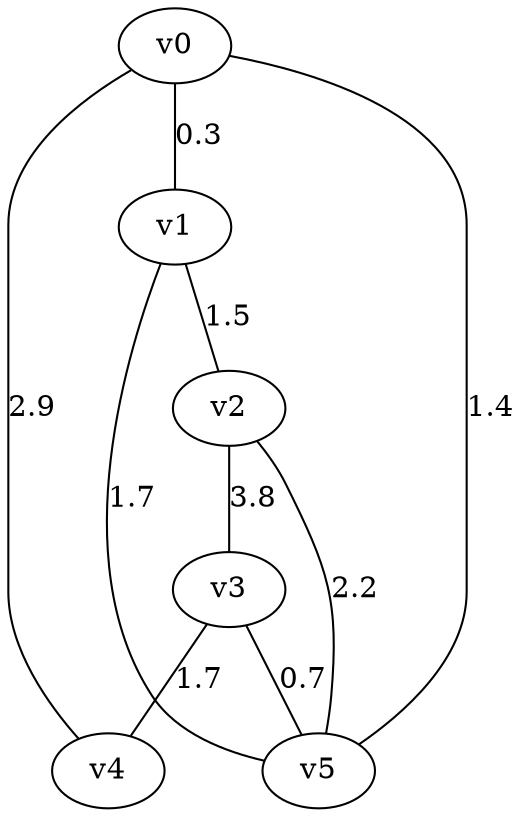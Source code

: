 graph g {
    v0 -- v1 [label=0.3];
    v1 -- v2 [label=1.5];
    v2 -- v3 [label=3.8];
    v3 -- v4 [label=1.7];
    v0 -- v5 [label=1.4];
    v1 -- v5 [label=1.7];
    v2 -- v5 [label=2.2];
    v3 -- v5 [label=0.7];
    v4 -- v0 [label=2.9];
}
